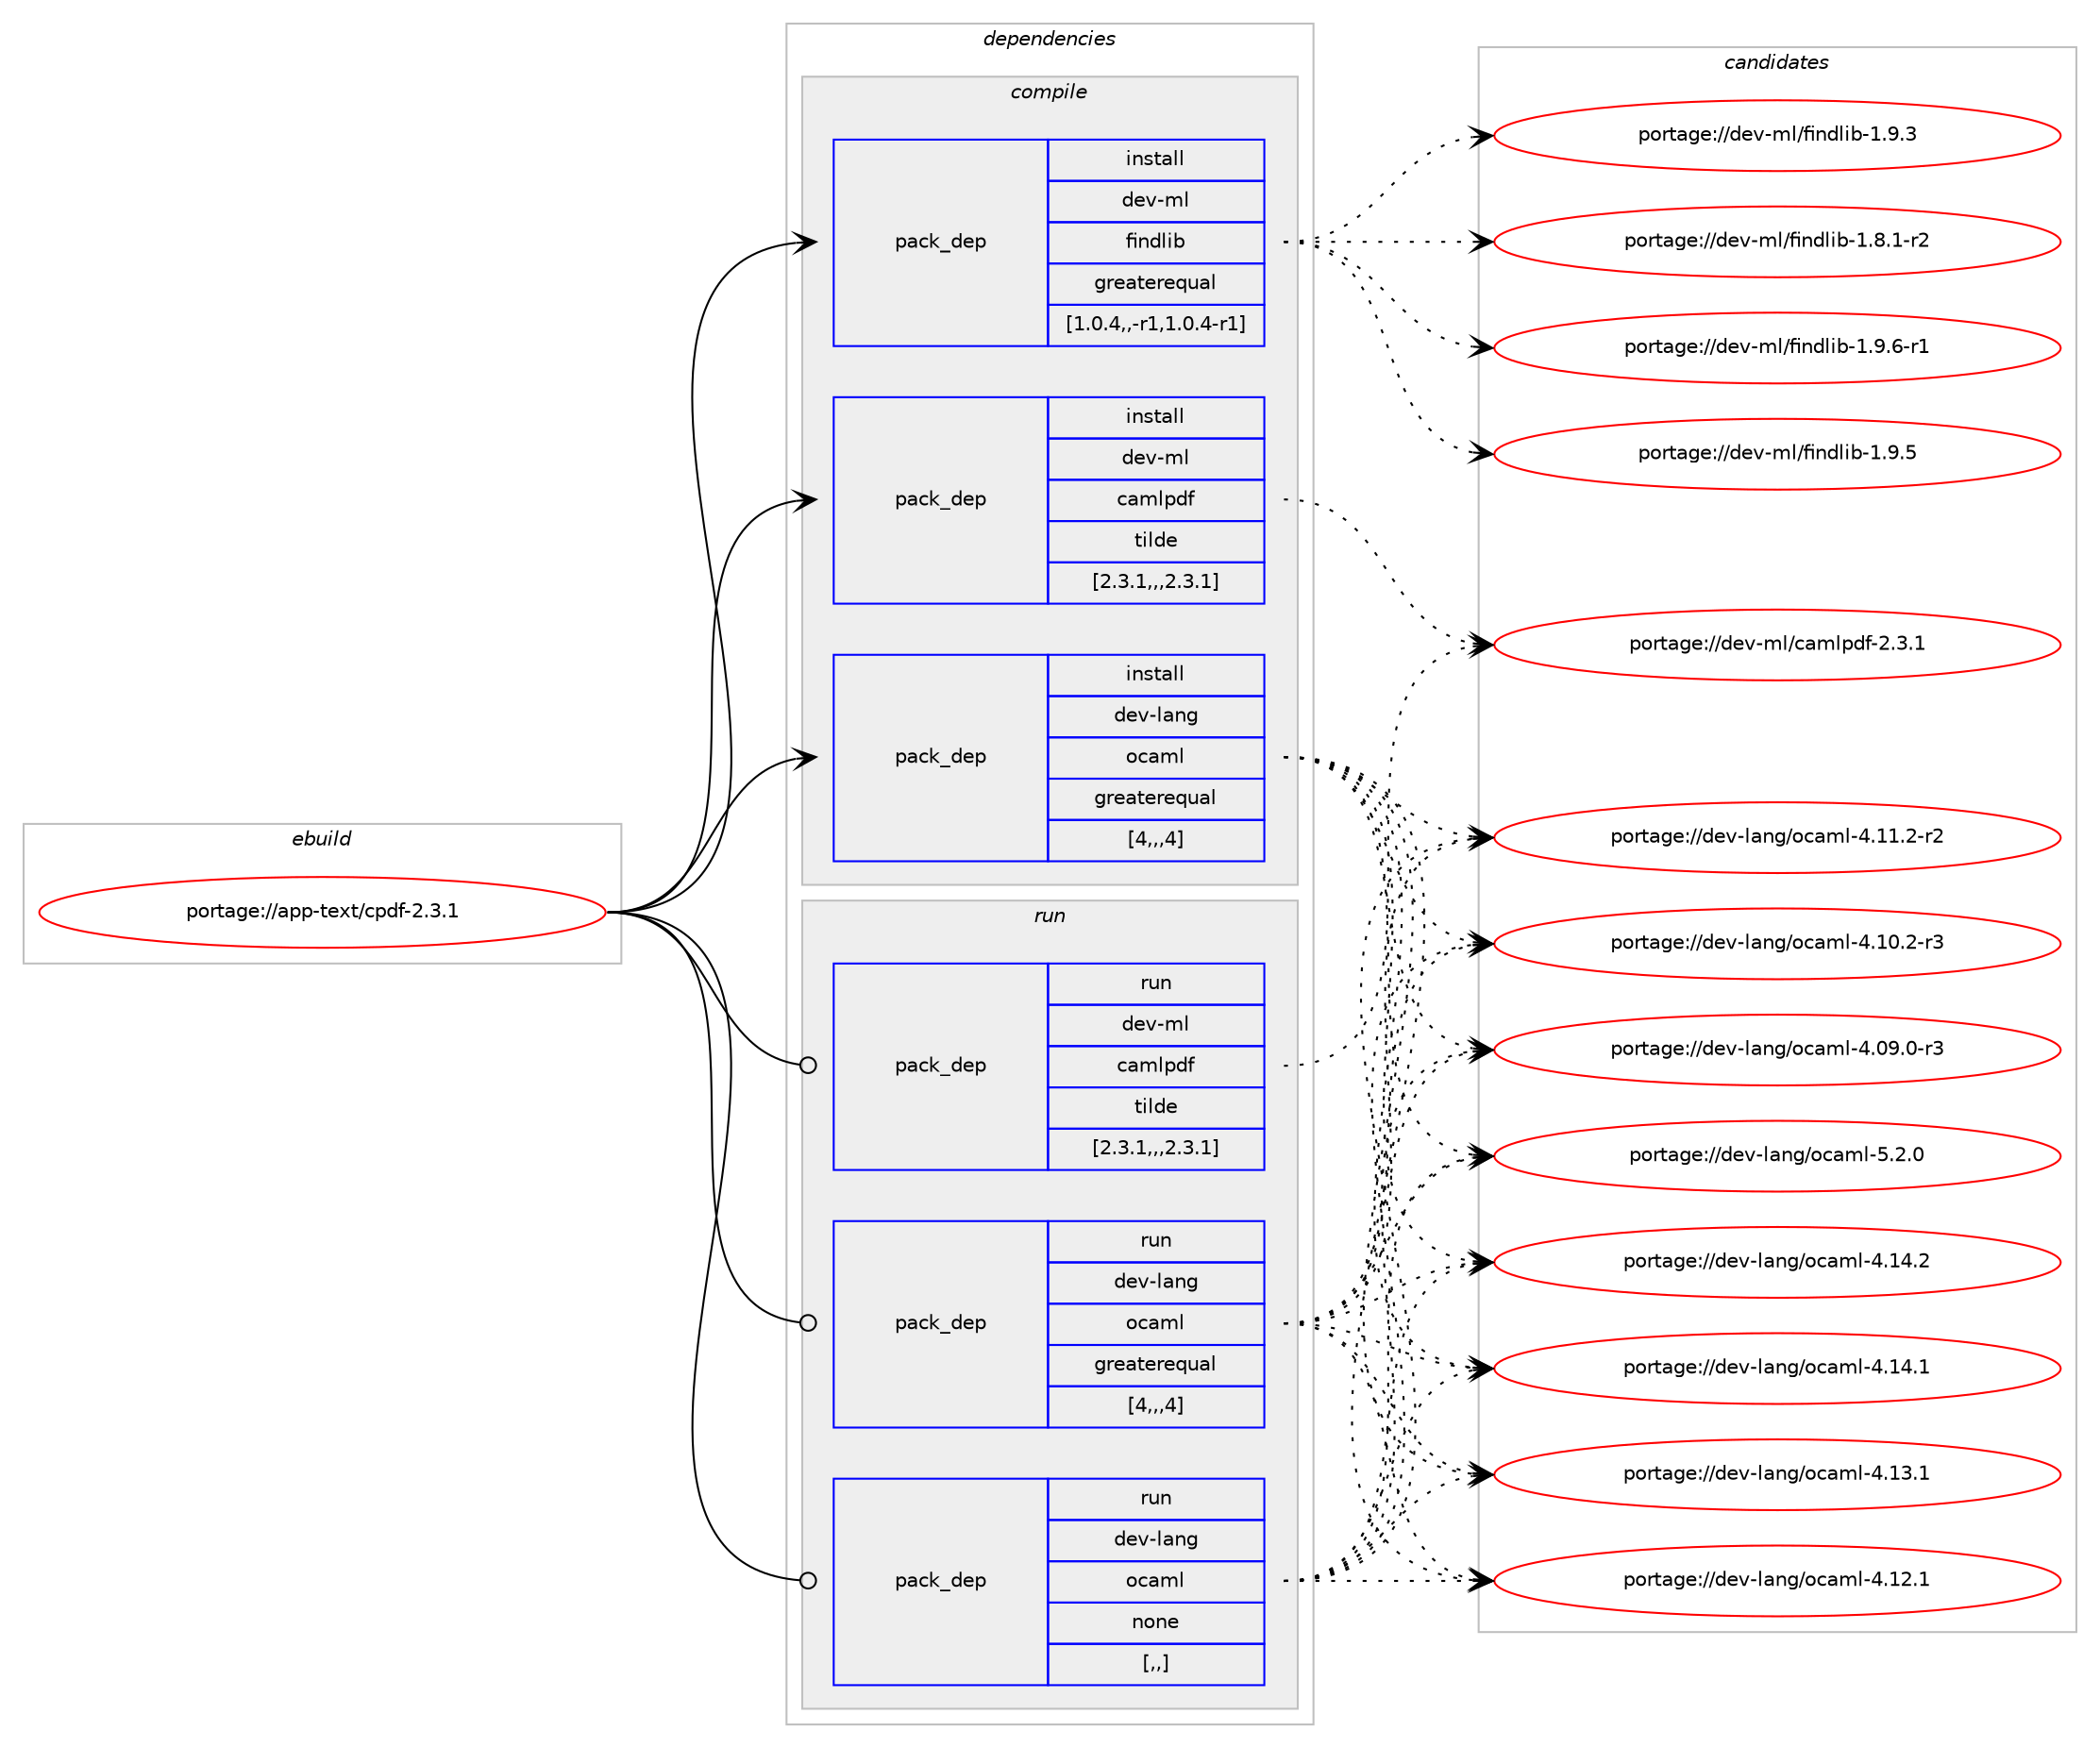 digraph prolog {

# *************
# Graph options
# *************

newrank=true;
concentrate=true;
compound=true;
graph [rankdir=LR,fontname=Helvetica,fontsize=10,ranksep=1.5];#, ranksep=2.5, nodesep=0.2];
edge  [arrowhead=vee];
node  [fontname=Helvetica,fontsize=10];

# **********
# The ebuild
# **********

subgraph cluster_leftcol {
color=gray;
label=<<i>ebuild</i>>;
id [label="portage://app-text/cpdf-2.3.1", color=red, width=4, href="../app-text/cpdf-2.3.1.svg"];
}

# ****************
# The dependencies
# ****************

subgraph cluster_midcol {
color=gray;
label=<<i>dependencies</i>>;
subgraph cluster_compile {
fillcolor="#eeeeee";
style=filled;
label=<<i>compile</i>>;
subgraph pack39205 {
dependency54666 [label=<<TABLE BORDER="0" CELLBORDER="1" CELLSPACING="0" CELLPADDING="4" WIDTH="220"><TR><TD ROWSPAN="6" CELLPADDING="30">pack_dep</TD></TR><TR><TD WIDTH="110">install</TD></TR><TR><TD>dev-lang</TD></TR><TR><TD>ocaml</TD></TR><TR><TD>greaterequal</TD></TR><TR><TD>[4,,,4]</TD></TR></TABLE>>, shape=none, color=blue];
}
id:e -> dependency54666:w [weight=20,style="solid",arrowhead="vee"];
subgraph pack39206 {
dependency54667 [label=<<TABLE BORDER="0" CELLBORDER="1" CELLSPACING="0" CELLPADDING="4" WIDTH="220"><TR><TD ROWSPAN="6" CELLPADDING="30">pack_dep</TD></TR><TR><TD WIDTH="110">install</TD></TR><TR><TD>dev-ml</TD></TR><TR><TD>camlpdf</TD></TR><TR><TD>tilde</TD></TR><TR><TD>[2.3.1,,,2.3.1]</TD></TR></TABLE>>, shape=none, color=blue];
}
id:e -> dependency54667:w [weight=20,style="solid",arrowhead="vee"];
subgraph pack39207 {
dependency54668 [label=<<TABLE BORDER="0" CELLBORDER="1" CELLSPACING="0" CELLPADDING="4" WIDTH="220"><TR><TD ROWSPAN="6" CELLPADDING="30">pack_dep</TD></TR><TR><TD WIDTH="110">install</TD></TR><TR><TD>dev-ml</TD></TR><TR><TD>findlib</TD></TR><TR><TD>greaterequal</TD></TR><TR><TD>[1.0.4,,-r1,1.0.4-r1]</TD></TR></TABLE>>, shape=none, color=blue];
}
id:e -> dependency54668:w [weight=20,style="solid",arrowhead="vee"];
}
subgraph cluster_compileandrun {
fillcolor="#eeeeee";
style=filled;
label=<<i>compile and run</i>>;
}
subgraph cluster_run {
fillcolor="#eeeeee";
style=filled;
label=<<i>run</i>>;
subgraph pack39208 {
dependency54669 [label=<<TABLE BORDER="0" CELLBORDER="1" CELLSPACING="0" CELLPADDING="4" WIDTH="220"><TR><TD ROWSPAN="6" CELLPADDING="30">pack_dep</TD></TR><TR><TD WIDTH="110">run</TD></TR><TR><TD>dev-lang</TD></TR><TR><TD>ocaml</TD></TR><TR><TD>greaterequal</TD></TR><TR><TD>[4,,,4]</TD></TR></TABLE>>, shape=none, color=blue];
}
id:e -> dependency54669:w [weight=20,style="solid",arrowhead="odot"];
subgraph pack39209 {
dependency54670 [label=<<TABLE BORDER="0" CELLBORDER="1" CELLSPACING="0" CELLPADDING="4" WIDTH="220"><TR><TD ROWSPAN="6" CELLPADDING="30">pack_dep</TD></TR><TR><TD WIDTH="110">run</TD></TR><TR><TD>dev-lang</TD></TR><TR><TD>ocaml</TD></TR><TR><TD>none</TD></TR><TR><TD>[,,]</TD></TR></TABLE>>, shape=none, color=blue];
}
id:e -> dependency54670:w [weight=20,style="solid",arrowhead="odot"];
subgraph pack39210 {
dependency54671 [label=<<TABLE BORDER="0" CELLBORDER="1" CELLSPACING="0" CELLPADDING="4" WIDTH="220"><TR><TD ROWSPAN="6" CELLPADDING="30">pack_dep</TD></TR><TR><TD WIDTH="110">run</TD></TR><TR><TD>dev-ml</TD></TR><TR><TD>camlpdf</TD></TR><TR><TD>tilde</TD></TR><TR><TD>[2.3.1,,,2.3.1]</TD></TR></TABLE>>, shape=none, color=blue];
}
id:e -> dependency54671:w [weight=20,style="solid",arrowhead="odot"];
}
}

# **************
# The candidates
# **************

subgraph cluster_choices {
rank=same;
color=gray;
label=<<i>candidates</i>>;

subgraph choice39205 {
color=black;
nodesep=1;
choice1001011184510897110103471119997109108455346504648 [label="portage://dev-lang/ocaml-5.2.0", color=red, width=4,href="../dev-lang/ocaml-5.2.0.svg"];
choice100101118451089711010347111999710910845524649524650 [label="portage://dev-lang/ocaml-4.14.2", color=red, width=4,href="../dev-lang/ocaml-4.14.2.svg"];
choice100101118451089711010347111999710910845524649524649 [label="portage://dev-lang/ocaml-4.14.1", color=red, width=4,href="../dev-lang/ocaml-4.14.1.svg"];
choice100101118451089711010347111999710910845524649514649 [label="portage://dev-lang/ocaml-4.13.1", color=red, width=4,href="../dev-lang/ocaml-4.13.1.svg"];
choice100101118451089711010347111999710910845524649504649 [label="portage://dev-lang/ocaml-4.12.1", color=red, width=4,href="../dev-lang/ocaml-4.12.1.svg"];
choice1001011184510897110103471119997109108455246494946504511450 [label="portage://dev-lang/ocaml-4.11.2-r2", color=red, width=4,href="../dev-lang/ocaml-4.11.2-r2.svg"];
choice1001011184510897110103471119997109108455246494846504511451 [label="portage://dev-lang/ocaml-4.10.2-r3", color=red, width=4,href="../dev-lang/ocaml-4.10.2-r3.svg"];
choice1001011184510897110103471119997109108455246485746484511451 [label="portage://dev-lang/ocaml-4.09.0-r3", color=red, width=4,href="../dev-lang/ocaml-4.09.0-r3.svg"];
dependency54666:e -> choice1001011184510897110103471119997109108455346504648:w [style=dotted,weight="100"];
dependency54666:e -> choice100101118451089711010347111999710910845524649524650:w [style=dotted,weight="100"];
dependency54666:e -> choice100101118451089711010347111999710910845524649524649:w [style=dotted,weight="100"];
dependency54666:e -> choice100101118451089711010347111999710910845524649514649:w [style=dotted,weight="100"];
dependency54666:e -> choice100101118451089711010347111999710910845524649504649:w [style=dotted,weight="100"];
dependency54666:e -> choice1001011184510897110103471119997109108455246494946504511450:w [style=dotted,weight="100"];
dependency54666:e -> choice1001011184510897110103471119997109108455246494846504511451:w [style=dotted,weight="100"];
dependency54666:e -> choice1001011184510897110103471119997109108455246485746484511451:w [style=dotted,weight="100"];
}
subgraph choice39206 {
color=black;
nodesep=1;
choice10010111845109108479997109108112100102455046514649 [label="portage://dev-ml/camlpdf-2.3.1", color=red, width=4,href="../dev-ml/camlpdf-2.3.1.svg"];
dependency54667:e -> choice10010111845109108479997109108112100102455046514649:w [style=dotted,weight="100"];
}
subgraph choice39207 {
color=black;
nodesep=1;
choice1001011184510910847102105110100108105984549465746544511449 [label="portage://dev-ml/findlib-1.9.6-r1", color=red, width=4,href="../dev-ml/findlib-1.9.6-r1.svg"];
choice100101118451091084710210511010010810598454946574653 [label="portage://dev-ml/findlib-1.9.5", color=red, width=4,href="../dev-ml/findlib-1.9.5.svg"];
choice100101118451091084710210511010010810598454946574651 [label="portage://dev-ml/findlib-1.9.3", color=red, width=4,href="../dev-ml/findlib-1.9.3.svg"];
choice1001011184510910847102105110100108105984549465646494511450 [label="portage://dev-ml/findlib-1.8.1-r2", color=red, width=4,href="../dev-ml/findlib-1.8.1-r2.svg"];
dependency54668:e -> choice1001011184510910847102105110100108105984549465746544511449:w [style=dotted,weight="100"];
dependency54668:e -> choice100101118451091084710210511010010810598454946574653:w [style=dotted,weight="100"];
dependency54668:e -> choice100101118451091084710210511010010810598454946574651:w [style=dotted,weight="100"];
dependency54668:e -> choice1001011184510910847102105110100108105984549465646494511450:w [style=dotted,weight="100"];
}
subgraph choice39208 {
color=black;
nodesep=1;
choice1001011184510897110103471119997109108455346504648 [label="portage://dev-lang/ocaml-5.2.0", color=red, width=4,href="../dev-lang/ocaml-5.2.0.svg"];
choice100101118451089711010347111999710910845524649524650 [label="portage://dev-lang/ocaml-4.14.2", color=red, width=4,href="../dev-lang/ocaml-4.14.2.svg"];
choice100101118451089711010347111999710910845524649524649 [label="portage://dev-lang/ocaml-4.14.1", color=red, width=4,href="../dev-lang/ocaml-4.14.1.svg"];
choice100101118451089711010347111999710910845524649514649 [label="portage://dev-lang/ocaml-4.13.1", color=red, width=4,href="../dev-lang/ocaml-4.13.1.svg"];
choice100101118451089711010347111999710910845524649504649 [label="portage://dev-lang/ocaml-4.12.1", color=red, width=4,href="../dev-lang/ocaml-4.12.1.svg"];
choice1001011184510897110103471119997109108455246494946504511450 [label="portage://dev-lang/ocaml-4.11.2-r2", color=red, width=4,href="../dev-lang/ocaml-4.11.2-r2.svg"];
choice1001011184510897110103471119997109108455246494846504511451 [label="portage://dev-lang/ocaml-4.10.2-r3", color=red, width=4,href="../dev-lang/ocaml-4.10.2-r3.svg"];
choice1001011184510897110103471119997109108455246485746484511451 [label="portage://dev-lang/ocaml-4.09.0-r3", color=red, width=4,href="../dev-lang/ocaml-4.09.0-r3.svg"];
dependency54669:e -> choice1001011184510897110103471119997109108455346504648:w [style=dotted,weight="100"];
dependency54669:e -> choice100101118451089711010347111999710910845524649524650:w [style=dotted,weight="100"];
dependency54669:e -> choice100101118451089711010347111999710910845524649524649:w [style=dotted,weight="100"];
dependency54669:e -> choice100101118451089711010347111999710910845524649514649:w [style=dotted,weight="100"];
dependency54669:e -> choice100101118451089711010347111999710910845524649504649:w [style=dotted,weight="100"];
dependency54669:e -> choice1001011184510897110103471119997109108455246494946504511450:w [style=dotted,weight="100"];
dependency54669:e -> choice1001011184510897110103471119997109108455246494846504511451:w [style=dotted,weight="100"];
dependency54669:e -> choice1001011184510897110103471119997109108455246485746484511451:w [style=dotted,weight="100"];
}
subgraph choice39209 {
color=black;
nodesep=1;
choice1001011184510897110103471119997109108455346504648 [label="portage://dev-lang/ocaml-5.2.0", color=red, width=4,href="../dev-lang/ocaml-5.2.0.svg"];
choice100101118451089711010347111999710910845524649524650 [label="portage://dev-lang/ocaml-4.14.2", color=red, width=4,href="../dev-lang/ocaml-4.14.2.svg"];
choice100101118451089711010347111999710910845524649524649 [label="portage://dev-lang/ocaml-4.14.1", color=red, width=4,href="../dev-lang/ocaml-4.14.1.svg"];
choice100101118451089711010347111999710910845524649514649 [label="portage://dev-lang/ocaml-4.13.1", color=red, width=4,href="../dev-lang/ocaml-4.13.1.svg"];
choice100101118451089711010347111999710910845524649504649 [label="portage://dev-lang/ocaml-4.12.1", color=red, width=4,href="../dev-lang/ocaml-4.12.1.svg"];
choice1001011184510897110103471119997109108455246494946504511450 [label="portage://dev-lang/ocaml-4.11.2-r2", color=red, width=4,href="../dev-lang/ocaml-4.11.2-r2.svg"];
choice1001011184510897110103471119997109108455246494846504511451 [label="portage://dev-lang/ocaml-4.10.2-r3", color=red, width=4,href="../dev-lang/ocaml-4.10.2-r3.svg"];
choice1001011184510897110103471119997109108455246485746484511451 [label="portage://dev-lang/ocaml-4.09.0-r3", color=red, width=4,href="../dev-lang/ocaml-4.09.0-r3.svg"];
dependency54670:e -> choice1001011184510897110103471119997109108455346504648:w [style=dotted,weight="100"];
dependency54670:e -> choice100101118451089711010347111999710910845524649524650:w [style=dotted,weight="100"];
dependency54670:e -> choice100101118451089711010347111999710910845524649524649:w [style=dotted,weight="100"];
dependency54670:e -> choice100101118451089711010347111999710910845524649514649:w [style=dotted,weight="100"];
dependency54670:e -> choice100101118451089711010347111999710910845524649504649:w [style=dotted,weight="100"];
dependency54670:e -> choice1001011184510897110103471119997109108455246494946504511450:w [style=dotted,weight="100"];
dependency54670:e -> choice1001011184510897110103471119997109108455246494846504511451:w [style=dotted,weight="100"];
dependency54670:e -> choice1001011184510897110103471119997109108455246485746484511451:w [style=dotted,weight="100"];
}
subgraph choice39210 {
color=black;
nodesep=1;
choice10010111845109108479997109108112100102455046514649 [label="portage://dev-ml/camlpdf-2.3.1", color=red, width=4,href="../dev-ml/camlpdf-2.3.1.svg"];
dependency54671:e -> choice10010111845109108479997109108112100102455046514649:w [style=dotted,weight="100"];
}
}

}
